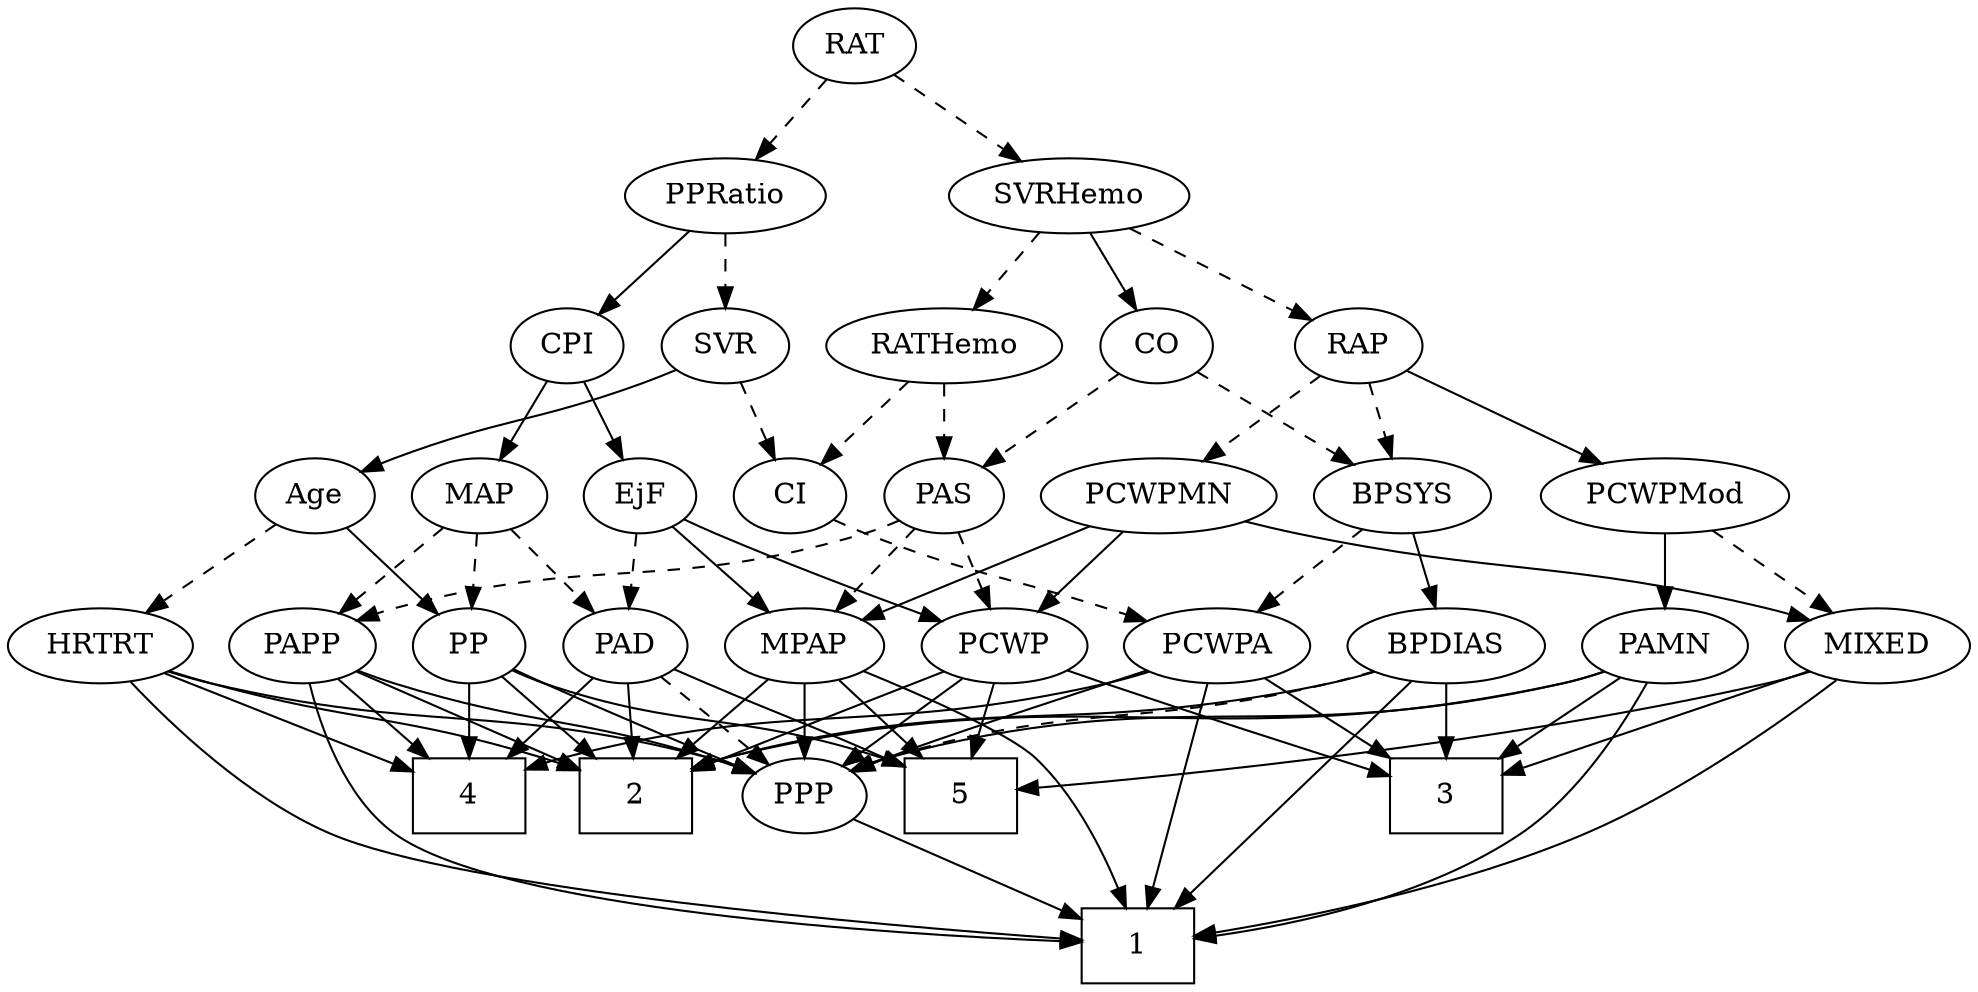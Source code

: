 strict digraph {
	graph [bb="0,0,878.94,468"];
	node [label="\N"];
	1	[height=0.5,
		pos="425.3,18",
		shape=box,
		width=0.75];
	2	[height=0.5,
		pos="599.3,90",
		shape=box,
		width=0.75];
	3	[height=0.5,
		pos="232.3,90",
		shape=box,
		width=0.75];
	4	[height=0.5,
		pos="673.3,90",
		shape=box,
		width=0.75];
	5	[height=0.5,
		pos="417.3,90",
		shape=box,
		width=0.75];
	Age	[height=0.5,
		pos="740.3,234",
		width=0.75];
	PP	[height=0.5,
		pos="673.3,162",
		width=0.75];
	Age -> PP	[pos="e,687.16,177.49 726.41,218.5 717.16,208.83 704.83,195.94 694.37,185.02",
		style=solid];
	HRTRT	[height=0.5,
		pos="839.3,162",
		width=1.1013];
	Age -> HRTRT	[pos="e,818.86,177.45 758.45,220.16 773,209.88 793.68,195.25 810.48,183.37",
		style=dashed];
	EjF	[height=0.5,
		pos="588.3,234",
		width=0.75];
	MPAP	[height=0.5,
		pos="517.3,162",
		width=0.97491];
	EjF -> MPAP	[pos="e,532.97,178.46 573.59,218.5 563.95,209 551.16,196.38 540.2,185.58",
		style=solid];
	PAD	[height=0.5,
		pos="599.3,162",
		width=0.79437];
	EjF -> PAD	[pos="e,596.58,180.28 590.96,216.05 592.17,208.35 593.64,199.03 595,190.36",
		style=dashed];
	PCWP	[height=0.5,
		pos="429.3,162",
		width=0.97491];
	EjF -> PCWP	[pos="e,455.8,174.11 567.03,222.81 562.2,220.54 557.08,218.16 552.3,216 523.11,202.83 489.73,188.49 465.11,178.05",
		style=solid];
	RAP	[height=0.5,
		pos="260.3,306",
		width=0.77632];
	BPSYS	[height=0.5,
		pos="243.3,234",
		width=1.0471];
	RAP -> BPSYS	[pos="e,247.49,252.28 256.18,288.05 254.29,280.26 252,270.82 249.87,262.08",
		style=dashed];
	PCWPMod	[height=0.5,
		pos="135.3,234",
		width=1.4443];
	RAP -> PCWPMod	[pos="e,161.75,249.81 239.93,293.6 221.21,283.11 193.03,267.33 170.63,254.79",
		style=solid];
	PCWPMN	[height=0.5,
		pos="349.3,234",
		width=1.3902];
	RAP -> PCWPMN	[pos="e,329.39,250.65 277.46,291.5 289.87,281.74 306.92,268.33 321.29,257.02",
		style=dashed];
	MIXED	[height=0.5,
		pos="40.296,162",
		width=1.1193];
	MIXED -> 1	[pos="e,398.06,20.459 56.113,145.43 77.594,125.22 118.06,90.385 159.3,72 235.94,37.825 334.79,25.547 387.78,21.24",
		style=solid];
	MIXED -> 3	[pos="e,205.12,100.91 70.719,149.91 104.55,137.57 159.19,117.65 195.42,104.44",
		style=solid];
	MIXED -> 5	[pos="e,390.29,93.83 70.196,149.93 76.758,147.75 83.713,145.64 90.296,144 193.74,118.22 318.83,101.99 379.98,94.99",
		style=solid];
	MPAP -> 1	[pos="e,452.38,25.054 524.37,144.26 531.18,125.31 538.65,94.198 525.3,72 511.62,49.269 484.55,35.772 462.02,28.092",
		style=solid];
	MPAP -> 2	[pos="e,579.34,108.04 534.69,146.15 545.41,137 559.4,125.06 571.61,114.63",
		style=solid];
	MPAP -> 5	[pos="e,441.74,108.11 497.06,146.83 483.58,137.4 465.55,124.78 450.05,113.93",
		style=solid];
	PPP	[height=0.5,
		pos="489.3,90",
		width=0.75];
	MPAP -> PPP	[pos="e,496.01,107.79 510.52,144.05 507.29,135.97 503.34,126.12 499.74,117.11",
		style=solid];
	PCWPA	[height=0.5,
		pos="334.3,162",
		width=1.1555];
	BPSYS -> PCWPA	[pos="e,314.71,178.07 262.6,218.15 275.42,208.29 292.45,195.19 306.7,184.23",
		style=dashed];
	BPDIAS	[height=0.5,
		pos="232.3,162",
		width=1.1735];
	BPSYS -> BPDIAS	[pos="e,234.98,180.1 240.58,215.7 239.37,207.98 237.91,198.71 236.56,190.11",
		style=solid];
	PAD -> 2	[pos="e,599.3,108.1 599.3,143.7 599.3,135.98 599.3,126.71 599.3,118.11",
		style=solid];
	PAD -> 4	[pos="e,655.11,108.2 614.63,146.5 624.19,137.45 636.73,125.59 647.77,115.15",
		style=solid];
	PAD -> 5	[pos="e,444.66,104.34 576.95,150.56 571.84,148.3 566.42,145.99 561.3,144 516.91,126.72 502,126.76 454.02,108.06",
		style=solid];
	PAD -> PPP	[pos="e,508.15,103 579.88,148.65 562.34,137.48 536.33,120.93 516.68,108.42",
		style=dashed];
	CO	[height=0.5,
		pos="350.3,306",
		width=0.75];
	CO -> BPSYS	[pos="e,264.66,248.98 331.66,292.81 315.53,282.26 291.92,266.81 273.16,254.54",
		style=dashed];
	PAS	[height=0.5,
		pos="516.3,234",
		width=0.75];
	CO -> PAS	[pos="e,495.1,245.34 371.5,294.66 376.33,292.4 381.47,290.06 386.3,288 427.44,270.44 439.15,269.56 480.3,252 482.11,251.23 483.96,250.41 \
485.83,249.58",
		style=dashed];
	PAS -> MPAP	[pos="e,517.05,180.1 516.54,215.7 516.65,207.98 516.79,198.71 516.91,190.11",
		style=dashed];
	PAS -> PCWP	[pos="e,447.52,177.66 499.52,219.5 487.06,209.47 469.81,195.6 455.53,184.11",
		style=dashed];
	PAPP	[height=0.5,
		pos="750.3,162",
		width=0.88464];
	PAS -> PAPP	[pos="e,725.83,173.93 536.92,222.33 541.87,220.03 547.2,217.76 552.3,216 619.95,192.58 641.1,201.79 709.3,180 711.59,179.27 713.93,178.46 \
716.28,177.61",
		style=dashed];
	PAMN	[height=0.5,
		pos="135.3,162",
		width=1.011];
	PAMN -> 1	[pos="e,398.09,19.103 142.25,144.05 151.51,123.7 169.84,90.052 196.3,72 255.03,31.934 339.88,21.855 388.1,19.504",
		style=solid];
	PAMN -> 2	[pos="e,572.04,98.095 162.19,149.79 168.38,147.57 174.99,145.47 181.3,144 331,109.08 373.66,133.26 525.3,108 537.36,105.99 550.41,103.2 \
562.14,100.47",
		style=solid];
	PAMN -> 3	[pos="e,208.58,108.11 154.93,146.83 167.88,137.48 185.16,125.01 200.11,114.23",
		style=solid];
	PAMN -> PPP	[pos="e,468.79,102.02 162.71,149.74 168.76,147.57 175.18,145.51 181.3,144 299.66,114.68 336.32,142.45 453.3,108 455.24,107.43 457.2,106.77 \
459.16,106.04",
		style=solid];
	RATHemo	[height=0.5,
		pos="444.3,306",
		width=1.3721];
	RATHemo -> PAS	[pos="e,501.64,249.25 461,288.76 470.89,279.14 483.55,266.84 494.25,256.43",
		style=dashed];
	CI	[height=0.5,
		pos="444.3,234",
		width=0.75];
	RATHemo -> CI	[pos="e,444.3,252.1 444.3,287.7 444.3,279.98 444.3,270.71 444.3,262.11",
		style=dashed];
	CPI	[height=0.5,
		pos="612.3,306",
		width=0.75];
	CPI -> EjF	[pos="e,594.05,251.79 606.49,288.05 603.75,280.06 600.41,270.33 597.35,261.4",
		style=solid];
	MAP	[height=0.5,
		pos="664.3,234",
		width=0.84854];
	CPI -> MAP	[pos="e,652.43,250.98 623.84,289.46 630.48,280.53 638.96,269.11 646.44,259.04",
		style=solid];
	RAT	[height=0.5,
		pos="445.3,450",
		width=0.75827];
	SVRHemo	[height=0.5,
		pos="391.3,378",
		width=1.3902];
	RAT -> SVRHemo	[pos="e,404,395.47 433.31,433.46 426.52,424.65 417.86,413.43 410.17,403.46",
		style=dashed];
	PPRatio	[height=0.5,
		pos="539.3,378",
		width=1.1013];
	RAT -> PPRatio	[pos="e,519.42,393.8 462.98,435.83 476.53,425.74 495.49,411.62 511.13,399.98",
		style=dashed];
	SVR	[height=0.5,
		pos="539.3,306",
		width=0.77632];
	SVR -> Age	[pos="e,719.23,245.67 560.97,294.36 565.94,292.11 571.25,289.85 576.3,288 631.76,267.6 648.94,272.69 704.3,252 706.14,251.31 708.02,250.56 \
709.91,249.78",
		style=solid];
	SVR -> CI	[pos="e,461.76,247.87 521.43,291.83 506.87,281.11 486.14,265.83 469.83,253.82",
		style=dashed];
	PCWPMod -> MIXED	[pos="e,60.346,177.77 114.21,217.46 100.78,207.57 83.21,194.62 68.572,183.83",
		style=dashed];
	PCWPMod -> PAMN	[pos="e,135.3,180.1 135.3,215.7 135.3,207.98 135.3,198.71 135.3,190.11",
		style=solid];
	PCWPA -> 1	[pos="e,409.26,36.431 341.97,144.01 350.56,125.65 365.37,95.822 381.3,72 387.64,62.508 395.38,52.723 402.58,44.185",
		style=solid];
	PCWPA -> 3	[pos="e,257.36,108.2 313.16,146.5 299.47,137.1 281.36,124.67 265.74,113.95",
		style=solid];
	PCWPA -> 4	[pos="e,646.24,104.19 365.06,149.76 371.67,147.63 378.67,145.57 385.3,144 494.54,118.15 527.47,139.22 635.3,108 635.75,107.87 636.2,107.73 \
636.65,107.6",
		style=solid];
	PCWPA -> PPP	[pos="e,468.01,101.15 362.75,148.54 386.91,137.91 422.46,122.14 453.3,108 455.09,107.18 456.92,106.33 458.78,105.47",
		style=solid];
	PCWPMN -> MIXED	[pos="e,70.484,174.07 312.31,221.72 305.05,219.68 297.46,217.67 290.3,216 202.34,195.47 177.74,202.6 90.296,180 86.955,179.14 83.515,178.16 \
80.079,177.12",
		style=solid];
	PCWPMN -> MPAP	[pos="e,490.81,174.03 380.9,219.83 409.42,207.95 451.36,190.47 481.2,178.04",
		style=solid];
	PCWPMN -> PCWP	[pos="e,412.31,177.86 367.45,217.12 378.49,207.45 392.74,194.99 404.77,184.46",
		style=solid];
	SVRHemo -> RAP	[pos="e,281.06,318.1 364.47,362.67 342.86,351.12 312.49,334.89 290.11,322.93",
		style=dashed];
	SVRHemo -> CO	[pos="e,359.85,323.31 381.37,360.05 376.47,351.68 370.45,341.4 365.02,332.13",
		style=solid];
	SVRHemo -> RATHemo	[pos="e,431.83,323.47 403.86,360.41 410.39,351.78 418.51,341.06 425.75,331.5",
		style=dashed];
	BPDIAS -> 1	[pos="e,402,36.139 252.59,146.07 286.29,121.28 354.04,71.427 393.93,42.075",
		style=solid];
	BPDIAS -> 2	[pos="e,571.99,97.809 263.33,149.7 269.87,147.59 276.76,145.56 283.3,144 389.05,118.71 418.45,128.19 525.3,108 537.32,105.73 550.35,102.87 \
562.08,100.15",
		style=solid];
	BPDIAS -> 3	[pos="e,232.3,108.1 232.3,143.7 232.3,135.98 232.3,126.71 232.3,118.11",
		style=solid];
	BPDIAS -> PPP	[pos="e,468.7,101.73 263.68,149.92 270.13,147.82 276.9,145.74 283.3,144 357.83,123.76 380.11,132.66 453.3,108 455.21,107.35 457.16,106.63 \
459.11,105.87",
		style=dashed];
	MAP -> PAD	[pos="e,613.37,178.16 650.19,217.81 641.5,208.45 630.2,196.28 620.45,185.79",
		style=dashed];
	MAP -> PP	[pos="e,671.1,180.1 666.52,215.7 667.51,207.98 668.7,198.71 669.81,190.11",
		style=dashed];
	MAP -> PAPP	[pos="e,732.92,177.14 681.7,218.83 694.17,208.68 711.16,194.85 725.11,183.5",
		style=dashed];
	PP -> 2	[pos="e,617.39,108.11 658.32,146.83 648.71,137.75 635.99,125.71 624.82,115.14",
		style=solid];
	PP -> 4	[pos="e,673.3,108.1 673.3,143.7 673.3,135.98 673.3,126.71 673.3,118.11",
		style=solid];
	PP -> 5	[pos="e,444.53,104.71 652.72,150.21 647.76,147.92 642.42,145.68 637.3,144 561.06,118.97 534.45,132.86 454.07,107.79",
		style=solid];
	PP -> PPP	[pos="e,513.15,98.744 652.13,150.59 647.29,148.32 642.15,146.01 637.3,144 598.56,127.96 553.01,112.08 522.78,101.95",
		style=solid];
	PPP -> 1	[pos="e,440.88,36.04 475.72,74.155 467.6,65.264 457.06,53.742 447.72,43.529",
		style=solid];
	PPRatio -> CPI	[pos="e,597.14,321.54 555.5,361.46 565.6,351.78 578.74,339.17 589.84,328.53",
		style=solid];
	PPRatio -> SVR	[pos="e,539.3,324.1 539.3,359.7 539.3,351.98 539.3,342.71 539.3,334.11",
		style=dashed];
	PCWP -> 2	[pos="e,572.08,102.21 455.86,150.06 484.55,138.25 530.45,119.35 562.58,106.12",
		style=solid];
	PCWP -> 3	[pos="e,259.48,100.1 402.36,150.42 396.74,148.26 390.83,146.03 385.3,144 345.76,129.52 300.11,113.84 269.03,103.32",
		style=solid];
	PCWP -> 5	[pos="e,420.26,108.28 426.39,144.05 425.07,136.35 423.47,127.03 421.99,118.36",
		style=solid];
	PCWP -> PPP	[pos="e,476.15,106.34 442.91,145.12 450.77,135.95 460.79,124.26 469.5,114.09",
		style=solid];
	CI -> PCWPA	[pos="e,356.65,177.22 425.14,220.81 408.59,210.28 384.37,194.87 365.11,182.61",
		style=dashed];
	PAPP -> 1	[pos="e,452.54,20.924 747.33,143.99 742.83,123.58 732.25,89.877 709.3,72 671.36,42.449 530.93,27.433 462.82,21.756",
		style=solid];
	PAPP -> 2	[pos="e,626.43,103.58 726.37,149.91 701.94,138.58 663.71,120.86 635.55,107.81",
		style=solid];
	PAPP -> 4	[pos="e,692.04,108.04 733.97,146.15 724,137.09 711.01,125.29 699.62,114.93",
		style=solid];
	PAPP -> PPP	[pos="e,514.4,96.813 725.81,150.12 720.43,147.93 714.72,145.77 709.3,144 691.76,138.29 581.64,112.45 524.15,99.08",
		style=solid];
	HRTRT -> 1	[pos="e,452.54,18.823 825.81,144.85 807.71,124.35 773.49,89.541 736.3,72 644.7,28.8 523.18,20.355 462.74,18.997",
		style=solid];
	HRTRT -> 2	[pos="e,626.45,103.89 809.76,149.96 803.69,147.86 797.32,145.76 791.3,144 723.84,124.24 703.9,130.45 637.3,108 636.85,107.85 636.4,107.7 \
635.96,107.54",
		style=solid];
	HRTRT -> 4	[pos="e,700.49,102.47 811.14,149.13 783.26,137.37 740.44,119.31 709.93,106.45",
		style=solid];
	HRTRT -> PPP	[pos="e,514.21,97.176 810.11,149.7 803.96,147.6 797.47,145.57 791.3,144 691.86,118.77 664.02,127.5 563.3,108 550.46,105.51 536.45,102.4 \
524.12,99.522",
		style=solid];
}
